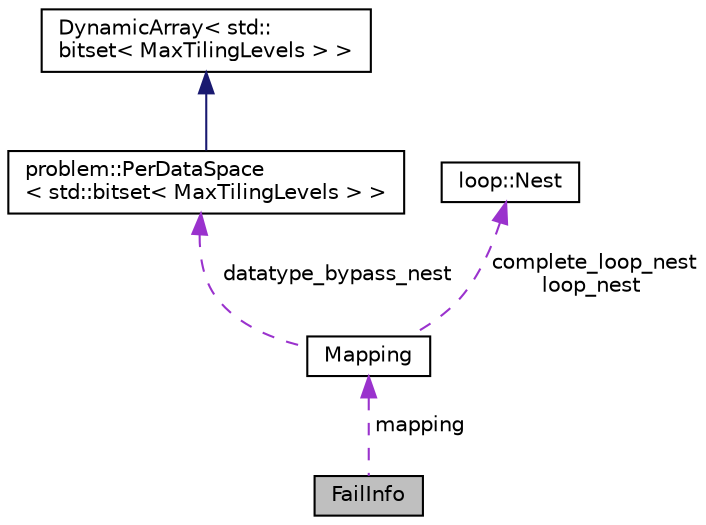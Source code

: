 digraph "FailInfo"
{
 // LATEX_PDF_SIZE
  edge [fontname="Helvetica",fontsize="10",labelfontname="Helvetica",labelfontsize="10"];
  node [fontname="Helvetica",fontsize="10",shape=record];
  Node1 [label="FailInfo",height=0.2,width=0.4,color="black", fillcolor="grey75", style="filled", fontcolor="black",tooltip=" "];
  Node2 -> Node1 [dir="back",color="darkorchid3",fontsize="10",style="dashed",label=" mapping" ,fontname="Helvetica"];
  Node2 [label="Mapping",height=0.2,width=0.4,color="black", fillcolor="white", style="filled",URL="$structMapping.html",tooltip=" "];
  Node3 -> Node2 [dir="back",color="darkorchid3",fontsize="10",style="dashed",label=" datatype_bypass_nest" ,fontname="Helvetica"];
  Node3 [label="problem::PerDataSpace\l\< std::bitset\< MaxTilingLevels \> \>",height=0.2,width=0.4,color="black", fillcolor="white", style="filled",URL="$classproblem_1_1PerDataSpace.html",tooltip=" "];
  Node4 -> Node3 [dir="back",color="midnightblue",fontsize="10",style="solid",fontname="Helvetica"];
  Node4 [label="DynamicArray\< std::\lbitset\< MaxTilingLevels \> \>",height=0.2,width=0.4,color="black", fillcolor="white", style="filled",URL="$classDynamicArray.html",tooltip=" "];
  Node5 -> Node2 [dir="back",color="darkorchid3",fontsize="10",style="dashed",label=" complete_loop_nest\nloop_nest" ,fontname="Helvetica"];
  Node5 [label="loop::Nest",height=0.2,width=0.4,color="black", fillcolor="white", style="filled",URL="$classloop_1_1Nest.html",tooltip="A nest of loops."];
}
